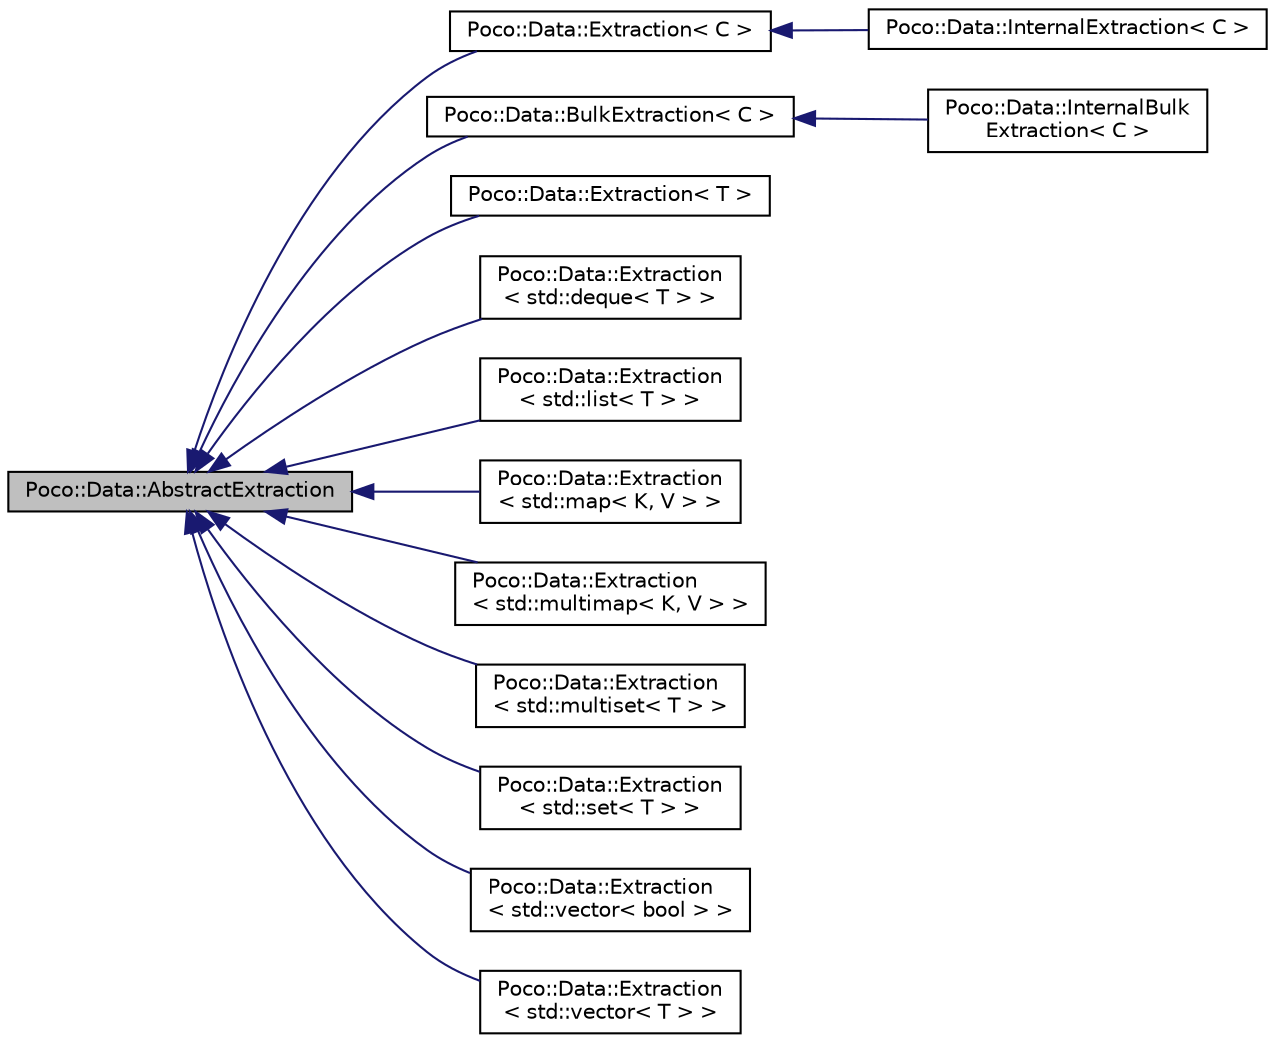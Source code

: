 digraph "Poco::Data::AbstractExtraction"
{
 // LATEX_PDF_SIZE
  edge [fontname="Helvetica",fontsize="10",labelfontname="Helvetica",labelfontsize="10"];
  node [fontname="Helvetica",fontsize="10",shape=record];
  rankdir="LR";
  Node1 [label="Poco::Data::AbstractExtraction",height=0.2,width=0.4,color="black", fillcolor="grey75", style="filled", fontcolor="black",tooltip=" "];
  Node1 -> Node2 [dir="back",color="midnightblue",fontsize="10",style="solid",fontname="Helvetica"];
  Node2 [label="Poco::Data::Extraction\< C \>",height=0.2,width=0.4,color="black", fillcolor="white", style="filled",URL="$classPoco_1_1Data_1_1Extraction.html",tooltip=" "];
  Node2 -> Node3 [dir="back",color="midnightblue",fontsize="10",style="solid",fontname="Helvetica"];
  Node3 [label="Poco::Data::InternalExtraction\< C \>",height=0.2,width=0.4,color="black", fillcolor="white", style="filled",URL="$classPoco_1_1Data_1_1InternalExtraction.html",tooltip=" "];
  Node1 -> Node4 [dir="back",color="midnightblue",fontsize="10",style="solid",fontname="Helvetica"];
  Node4 [label="Poco::Data::BulkExtraction\< C \>",height=0.2,width=0.4,color="black", fillcolor="white", style="filled",URL="$classPoco_1_1Data_1_1BulkExtraction.html",tooltip=" "];
  Node4 -> Node5 [dir="back",color="midnightblue",fontsize="10",style="solid",fontname="Helvetica"];
  Node5 [label="Poco::Data::InternalBulk\lExtraction\< C \>",height=0.2,width=0.4,color="black", fillcolor="white", style="filled",URL="$classPoco_1_1Data_1_1InternalBulkExtraction.html",tooltip=" "];
  Node1 -> Node6 [dir="back",color="midnightblue",fontsize="10",style="solid",fontname="Helvetica"];
  Node6 [label="Poco::Data::Extraction\< T \>",height=0.2,width=0.4,color="black", fillcolor="white", style="filled",URL="$classPoco_1_1Data_1_1Extraction.html",tooltip="Concrete Data Type specific extraction of values from a query result set."];
  Node1 -> Node7 [dir="back",color="midnightblue",fontsize="10",style="solid",fontname="Helvetica"];
  Node7 [label="Poco::Data::Extraction\l\< std::deque\< T \> \>",height=0.2,width=0.4,color="black", fillcolor="white", style="filled",URL="$classPoco_1_1Data_1_1Extraction_3_01std_1_1deque_3_01T_01_4_01_4.html",tooltip="Deque Data Type specialization for extraction of values from a query result set."];
  Node1 -> Node8 [dir="back",color="midnightblue",fontsize="10",style="solid",fontname="Helvetica"];
  Node8 [label="Poco::Data::Extraction\l\< std::list\< T \> \>",height=0.2,width=0.4,color="black", fillcolor="white", style="filled",URL="$classPoco_1_1Data_1_1Extraction_3_01std_1_1list_3_01T_01_4_01_4.html",tooltip="List Data Type specialization for extraction of values from a query result set."];
  Node1 -> Node9 [dir="back",color="midnightblue",fontsize="10",style="solid",fontname="Helvetica"];
  Node9 [label="Poco::Data::Extraction\l\< std::map\< K, V \> \>",height=0.2,width=0.4,color="black", fillcolor="white", style="filled",URL="$classPoco_1_1Data_1_1Extraction_3_01std_1_1map_3_01K_00_01V_01_4_01_4.html",tooltip="Map Data Type specialization for extraction of values from a query result set."];
  Node1 -> Node10 [dir="back",color="midnightblue",fontsize="10",style="solid",fontname="Helvetica"];
  Node10 [label="Poco::Data::Extraction\l\< std::multimap\< K, V \> \>",height=0.2,width=0.4,color="black", fillcolor="white", style="filled",URL="$classPoco_1_1Data_1_1Extraction_3_01std_1_1multimap_3_01K_00_01V_01_4_01_4.html",tooltip="Multimap Data Type specialization for extraction of values from a query result set."];
  Node1 -> Node11 [dir="back",color="midnightblue",fontsize="10",style="solid",fontname="Helvetica"];
  Node11 [label="Poco::Data::Extraction\l\< std::multiset\< T \> \>",height=0.2,width=0.4,color="black", fillcolor="white", style="filled",URL="$classPoco_1_1Data_1_1Extraction_3_01std_1_1multiset_3_01T_01_4_01_4.html",tooltip="Multiset Data Type specialization for extraction of values from a query result set."];
  Node1 -> Node12 [dir="back",color="midnightblue",fontsize="10",style="solid",fontname="Helvetica"];
  Node12 [label="Poco::Data::Extraction\l\< std::set\< T \> \>",height=0.2,width=0.4,color="black", fillcolor="white", style="filled",URL="$classPoco_1_1Data_1_1Extraction_3_01std_1_1set_3_01T_01_4_01_4.html",tooltip="Set Data Type specialization for extraction of values from a query result set."];
  Node1 -> Node13 [dir="back",color="midnightblue",fontsize="10",style="solid",fontname="Helvetica"];
  Node13 [label="Poco::Data::Extraction\l\< std::vector\< bool \> \>",height=0.2,width=0.4,color="black", fillcolor="white", style="filled",URL="$classPoco_1_1Data_1_1Extraction_3_01std_1_1vector_3_01bool_01_4_01_4.html",tooltip="Vector bool specialization for extraction of values from a query result set."];
  Node1 -> Node14 [dir="back",color="midnightblue",fontsize="10",style="solid",fontname="Helvetica"];
  Node14 [label="Poco::Data::Extraction\l\< std::vector\< T \> \>",height=0.2,width=0.4,color="black", fillcolor="white", style="filled",URL="$classPoco_1_1Data_1_1Extraction_3_01std_1_1vector_3_01T_01_4_01_4.html",tooltip="Vector Data Type specialization for extraction of values from a query result set."];
}
